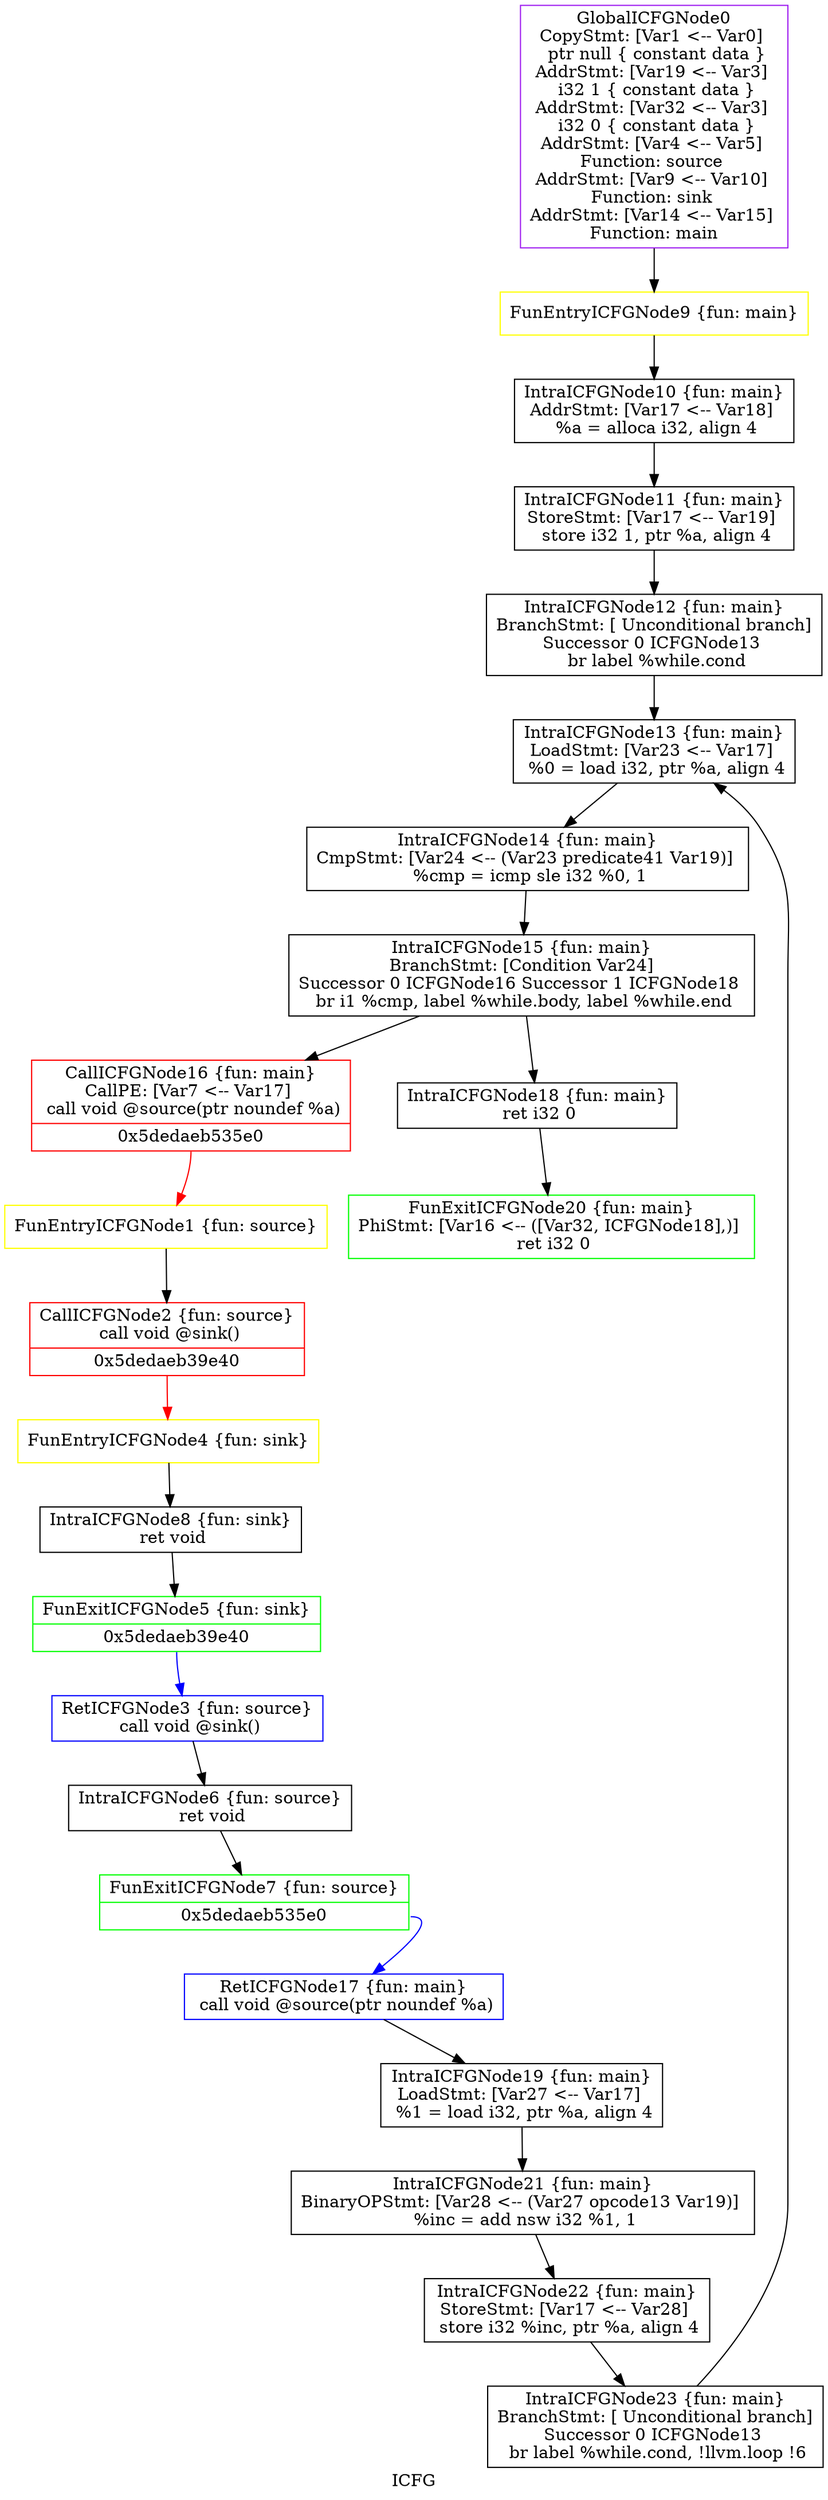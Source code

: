 digraph "ICFG" {
	label="ICFG";

	Node0x5dedaeb3a010 [shape=record,color=purple,label="{GlobalICFGNode0\nCopyStmt: [Var1 \<-- Var0]  \n ptr null \{ constant data \}\nAddrStmt: [Var19 \<-- Var3]  \n i32 1 \{ constant data \}\nAddrStmt: [Var32 \<-- Var3]  \n i32 0 \{ constant data \}\nAddrStmt: [Var4 \<-- Var5]  \nFunction: source \nAddrStmt: [Var9 \<-- Var10]  \nFunction: sink \nAddrStmt: [Var14 \<-- Var15]  \nFunction: main }"];
	Node0x5dedaeb3a010 -> Node0x5dedaeb03a80[style=solid];
	Node0x5dedaeb12bd0 [shape=record,color=yellow,label="{FunEntryICFGNode1 \{fun: source\}}"];
	Node0x5dedaeb12bd0 -> Node0x5dedaeb39e40[style=solid];
	Node0x5dedaeb39e40 [shape=record,color=red,label="{CallICFGNode2 \{fun: source\}\n   call void @sink() |{<s0>0x5dedaeb39e40}}"];
	Node0x5dedaeb39e40:s0 -> Node0x5dedaeb09240[style=solid,color=red];
	Node0x5dedaeb10b40 [shape=record,color=blue,label="{RetICFGNode3 \{fun: source\}\n   call void @sink() }"];
	Node0x5dedaeb10b40 -> Node0x5dedaeb266a0[style=solid];
	Node0x5dedaeb09240 [shape=record,color=yellow,label="{FunEntryICFGNode4 \{fun: sink\}}"];
	Node0x5dedaeb09240 -> Node0x5dedaeb7bdd0[style=solid];
	Node0x5dedaeb8a0c0 [shape=record,color=green,label="{FunExitICFGNode5 \{fun: sink\}|{<s0>0x5dedaeb39e40}}"];
	Node0x5dedaeb8a0c0:s0 -> Node0x5dedaeb10b40[style=solid,color=blue];
	Node0x5dedaeb266a0 [shape=record,color=black,label="{IntraICFGNode6 \{fun: source\}\n   ret void }"];
	Node0x5dedaeb266a0 -> Node0x5dedaeb2bf00[style=solid];
	Node0x5dedaeb2bf00 [shape=record,color=green,label="{FunExitICFGNode7 \{fun: source\}|{<s0>0x5dedaeb535e0}}"];
	Node0x5dedaeb2bf00:s0 -> Node0x5dedaeb1acb0[style=solid,color=blue];
	Node0x5dedaeb7bdd0 [shape=record,color=black,label="{IntraICFGNode8 \{fun: sink\}\n   ret void }"];
	Node0x5dedaeb7bdd0 -> Node0x5dedaeb8a0c0[style=solid];
	Node0x5dedaeb03a80 [shape=record,color=yellow,label="{FunEntryICFGNode9 \{fun: main\}}"];
	Node0x5dedaeb03a80 -> Node0x5dedaeb898b0[style=solid];
	Node0x5dedaeb898b0 [shape=record,color=black,label="{IntraICFGNode10 \{fun: main\}\nAddrStmt: [Var17 \<-- Var18]  \n   %a = alloca i32, align 4 }"];
	Node0x5dedaeb898b0 -> Node0x5dedaeb53510[style=solid];
	Node0x5dedaeb53510 [shape=record,color=black,label="{IntraICFGNode11 \{fun: main\}\nStoreStmt: [Var17 \<-- Var19]  \n   store i32 1, ptr %a, align 4 }"];
	Node0x5dedaeb53510 -> Node0x5dedaeb9f3c0[style=solid];
	Node0x5dedaeb9f3c0 [shape=record,color=black,label="{IntraICFGNode12 \{fun: main\}\nBranchStmt: [ Unconditional branch]\nSuccessor 0 ICFGNode13   \n   br label %while.cond }"];
	Node0x5dedaeb9f3c0 -> Node0x5dedaeb74030[style=solid];
	Node0x5dedaeb74030 [shape=record,color=black,label="{IntraICFGNode13 \{fun: main\}\nLoadStmt: [Var23 \<-- Var17]  \n   %0 = load i32, ptr %a, align 4 }"];
	Node0x5dedaeb74030 -> Node0x5dedaeb9f9d0[style=solid];
	Node0x5dedaeb9f9d0 [shape=record,color=black,label="{IntraICFGNode14 \{fun: main\}\nCmpStmt: [Var24 \<-- (Var23 predicate41 Var19)]  \n   %cmp = icmp sle i32 %0, 1 }"];
	Node0x5dedaeb9f9d0 -> Node0x5dedaeb7c3f0[style=solid];
	Node0x5dedaeb7c3f0 [shape=record,color=black,label="{IntraICFGNode15 \{fun: main\}\nBranchStmt: [Condition Var24]\nSuccessor 0 ICFGNode16   Successor 1 ICFGNode18   \n   br i1 %cmp, label %while.body, label %while.end }"];
	Node0x5dedaeb7c3f0 -> Node0x5dedaeb535e0[style=solid];
	Node0x5dedaeb7c3f0 -> Node0x5dedaeb57fe0[style=solid];
	Node0x5dedaeb535e0 [shape=record,color=red,label="{CallICFGNode16 \{fun: main\}\nCallPE: [Var7 \<-- Var17]  \n   call void @source(ptr noundef %a) |{<s0>0x5dedaeb535e0}}"];
	Node0x5dedaeb535e0:s0 -> Node0x5dedaeb12bd0[style=solid,color=red];
	Node0x5dedaeb1acb0 [shape=record,color=blue,label="{RetICFGNode17 \{fun: main\}\n   call void @source(ptr noundef %a) }"];
	Node0x5dedaeb1acb0 -> Node0x5dedaeb23710[style=solid];
	Node0x5dedaeb57fe0 [shape=record,color=black,label="{IntraICFGNode18 \{fun: main\}\n   ret i32 0 }"];
	Node0x5dedaeb57fe0 -> Node0x5dedaeb837a0[style=solid];
	Node0x5dedaeb23710 [shape=record,color=black,label="{IntraICFGNode19 \{fun: main\}\nLoadStmt: [Var27 \<-- Var17]  \n   %1 = load i32, ptr %a, align 4 }"];
	Node0x5dedaeb23710 -> Node0x5dedaeb18e10[style=solid];
	Node0x5dedaeb837a0 [shape=record,color=green,label="{FunExitICFGNode20 \{fun: main\}\nPhiStmt: [Var16 \<-- ([Var32, ICFGNode18],)]  \n   ret i32 0 }"];
	Node0x5dedaeb18e10 [shape=record,color=black,label="{IntraICFGNode21 \{fun: main\}\nBinaryOPStmt: [Var28 \<-- (Var27 opcode13 Var19)]  \n   %inc = add nsw i32 %1, 1 }"];
	Node0x5dedaeb18e10 -> Node0x5dedaeb73a30[style=solid];
	Node0x5dedaeb73a30 [shape=record,color=black,label="{IntraICFGNode22 \{fun: main\}\nStoreStmt: [Var17 \<-- Var28]  \n   store i32 %inc, ptr %a, align 4 }"];
	Node0x5dedaeb73a30 -> Node0x5dedaeb30470[style=solid];
	Node0x5dedaeb30470 [shape=record,color=black,label="{IntraICFGNode23 \{fun: main\}\nBranchStmt: [ Unconditional branch]\nSuccessor 0 ICFGNode13   \n   br label %while.cond, !llvm.loop !6 }"];
	Node0x5dedaeb30470 -> Node0x5dedaeb74030[style=solid];
}
